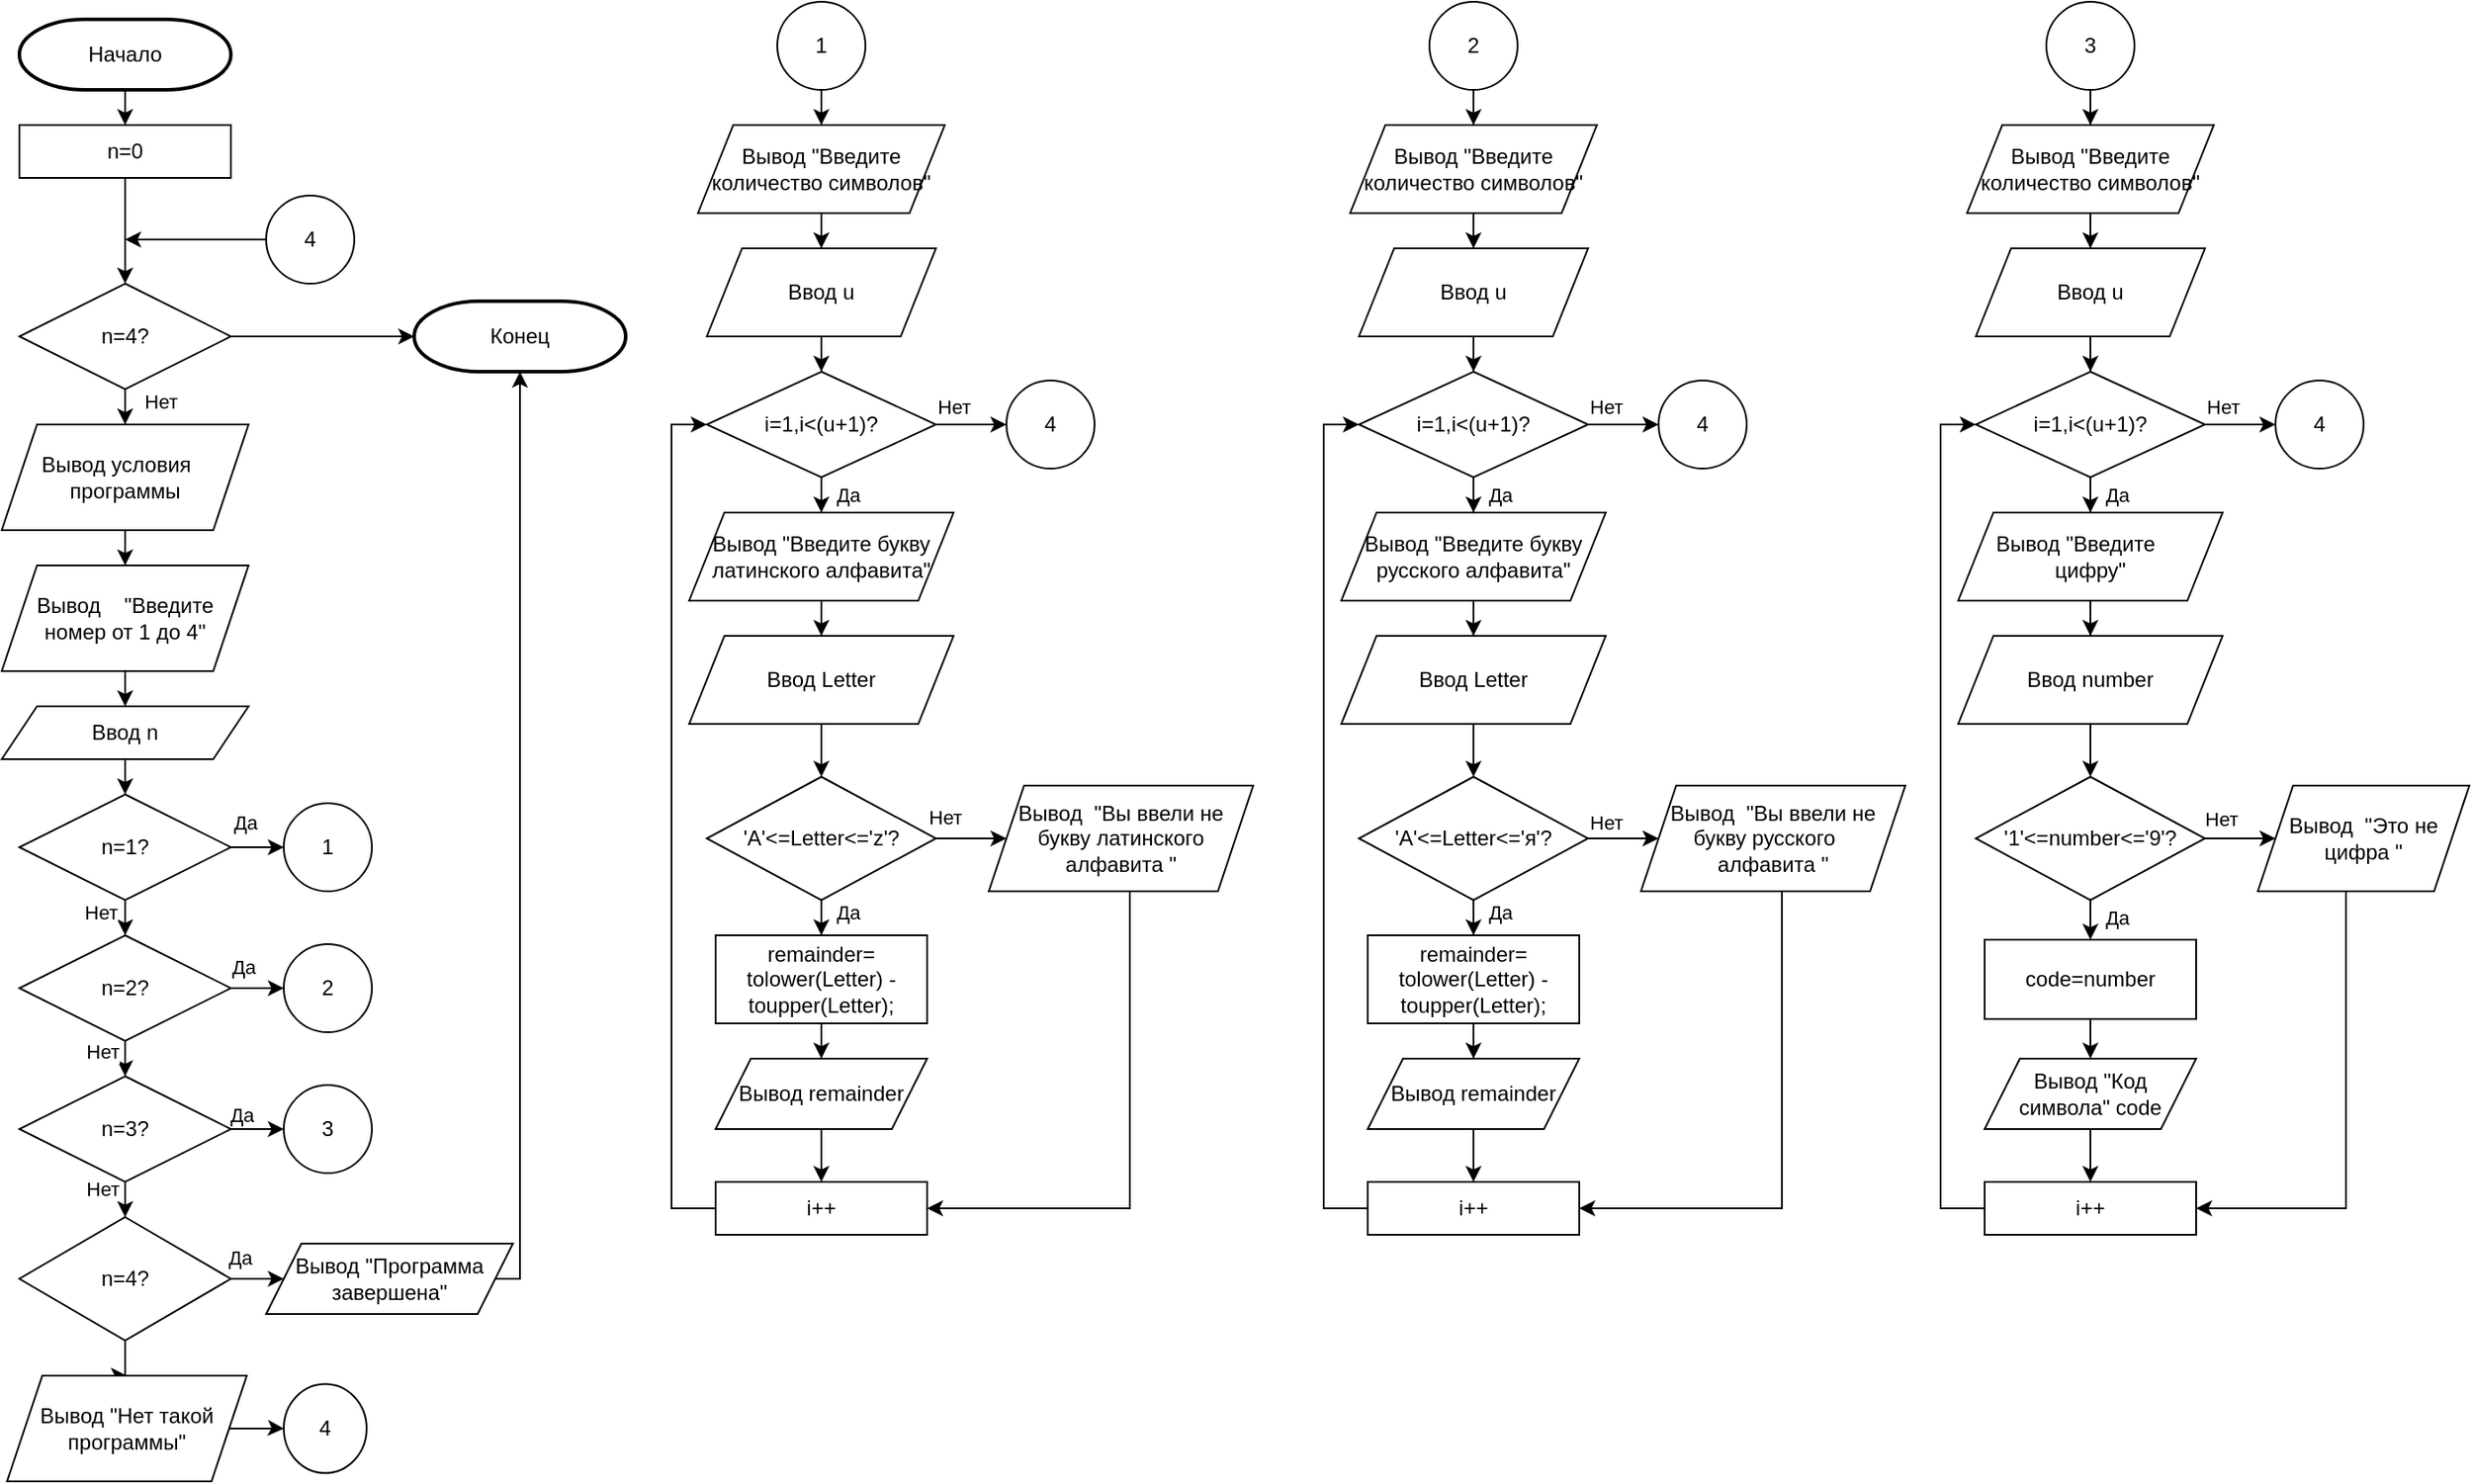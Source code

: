 <mxfile version="22.0.8" type="device">
  <diagram id="C5RBs43oDa-KdzZeNtuy" name="Page-1">
    <mxGraphModel dx="1750" dy="1018" grid="0" gridSize="10" guides="1" tooltips="1" connect="1" arrows="1" fold="1" page="0" pageScale="1" pageWidth="827" pageHeight="1169" math="0" shadow="0">
      <root>
        <mxCell id="WIyWlLk6GJQsqaUBKTNV-0" />
        <mxCell id="WIyWlLk6GJQsqaUBKTNV-1" parent="WIyWlLk6GJQsqaUBKTNV-0" />
        <mxCell id="K_NiGyLxa0nPM3x3cjXr-13" value="" style="edgeStyle=orthogonalEdgeStyle;rounded=0;orthogonalLoop=1;jettySize=auto;html=1;" edge="1" parent="WIyWlLk6GJQsqaUBKTNV-1" source="cb7tX4b1F28cx7kRI4-A-1" target="K_NiGyLxa0nPM3x3cjXr-12">
          <mxGeometry relative="1" as="geometry" />
        </mxCell>
        <mxCell id="cb7tX4b1F28cx7kRI4-A-1" value="Начало" style="strokeWidth=2;html=1;shape=mxgraph.flowchart.terminator;whiteSpace=wrap;" parent="WIyWlLk6GJQsqaUBKTNV-1" vertex="1">
          <mxGeometry x="70" y="30" width="120" height="40" as="geometry" />
        </mxCell>
        <mxCell id="K_NiGyLxa0nPM3x3cjXr-5" value="" style="edgeStyle=orthogonalEdgeStyle;rounded=0;orthogonalLoop=1;jettySize=auto;html=1;" edge="1" parent="WIyWlLk6GJQsqaUBKTNV-1" source="K_NiGyLxa0nPM3x3cjXr-0" target="K_NiGyLxa0nPM3x3cjXr-4">
          <mxGeometry relative="1" as="geometry" />
        </mxCell>
        <mxCell id="K_NiGyLxa0nPM3x3cjXr-0" value="Вывод условия&amp;nbsp; &amp;nbsp; программы" style="shape=parallelogram;perimeter=parallelogramPerimeter;whiteSpace=wrap;html=1;fixedSize=1;" vertex="1" parent="WIyWlLk6GJQsqaUBKTNV-1">
          <mxGeometry x="60" y="260" width="140" height="60" as="geometry" />
        </mxCell>
        <mxCell id="K_NiGyLxa0nPM3x3cjXr-7" value="" style="edgeStyle=orthogonalEdgeStyle;rounded=0;orthogonalLoop=1;jettySize=auto;html=1;" edge="1" parent="WIyWlLk6GJQsqaUBKTNV-1" source="K_NiGyLxa0nPM3x3cjXr-4" target="K_NiGyLxa0nPM3x3cjXr-6">
          <mxGeometry relative="1" as="geometry" />
        </mxCell>
        <mxCell id="K_NiGyLxa0nPM3x3cjXr-4" value="Вывод&amp;nbsp; &amp;nbsp; &quot;Введите номер от 1 до 4&quot;" style="shape=parallelogram;perimeter=parallelogramPerimeter;whiteSpace=wrap;html=1;fixedSize=1;" vertex="1" parent="WIyWlLk6GJQsqaUBKTNV-1">
          <mxGeometry x="60" y="340" width="140" height="60" as="geometry" />
        </mxCell>
        <mxCell id="K_NiGyLxa0nPM3x3cjXr-19" value="" style="edgeStyle=orthogonalEdgeStyle;rounded=0;orthogonalLoop=1;jettySize=auto;html=1;" edge="1" parent="WIyWlLk6GJQsqaUBKTNV-1" source="K_NiGyLxa0nPM3x3cjXr-6" target="K_NiGyLxa0nPM3x3cjXr-18">
          <mxGeometry relative="1" as="geometry" />
        </mxCell>
        <mxCell id="K_NiGyLxa0nPM3x3cjXr-6" value="Ввод n" style="shape=parallelogram;perimeter=parallelogramPerimeter;whiteSpace=wrap;html=1;fixedSize=1;" vertex="1" parent="WIyWlLk6GJQsqaUBKTNV-1">
          <mxGeometry x="60" y="420" width="140" height="30" as="geometry" />
        </mxCell>
        <mxCell id="K_NiGyLxa0nPM3x3cjXr-45" style="edgeStyle=orthogonalEdgeStyle;rounded=0;orthogonalLoop=1;jettySize=auto;html=1;entryX=0.5;entryY=0;entryDx=0;entryDy=0;" edge="1" parent="WIyWlLk6GJQsqaUBKTNV-1" source="K_NiGyLxa0nPM3x3cjXr-12" target="K_NiGyLxa0nPM3x3cjXr-15">
          <mxGeometry relative="1" as="geometry" />
        </mxCell>
        <mxCell id="K_NiGyLxa0nPM3x3cjXr-12" value="n=0" style="rounded=0;whiteSpace=wrap;html=1;" vertex="1" parent="WIyWlLk6GJQsqaUBKTNV-1">
          <mxGeometry x="70" y="90" width="120" height="30" as="geometry" />
        </mxCell>
        <mxCell id="K_NiGyLxa0nPM3x3cjXr-17" style="edgeStyle=orthogonalEdgeStyle;rounded=0;orthogonalLoop=1;jettySize=auto;html=1;entryX=0.5;entryY=0;entryDx=0;entryDy=0;" edge="1" parent="WIyWlLk6GJQsqaUBKTNV-1" source="K_NiGyLxa0nPM3x3cjXr-15" target="K_NiGyLxa0nPM3x3cjXr-0">
          <mxGeometry relative="1" as="geometry" />
        </mxCell>
        <mxCell id="K_NiGyLxa0nPM3x3cjXr-28" value="Нет" style="edgeLabel;html=1;align=center;verticalAlign=middle;resizable=0;points=[];" vertex="1" connectable="0" parent="K_NiGyLxa0nPM3x3cjXr-17">
          <mxGeometry x="0.571" y="1" relative="1" as="geometry">
            <mxPoint x="19" as="offset" />
          </mxGeometry>
        </mxCell>
        <mxCell id="K_NiGyLxa0nPM3x3cjXr-15" value="n=4?" style="rhombus;whiteSpace=wrap;html=1;rounded=0;" vertex="1" parent="WIyWlLk6GJQsqaUBKTNV-1">
          <mxGeometry x="70" y="180" width="120" height="60" as="geometry" />
        </mxCell>
        <mxCell id="K_NiGyLxa0nPM3x3cjXr-21" value="" style="edgeStyle=orthogonalEdgeStyle;rounded=0;orthogonalLoop=1;jettySize=auto;html=1;" edge="1" parent="WIyWlLk6GJQsqaUBKTNV-1" source="K_NiGyLxa0nPM3x3cjXr-18" target="K_NiGyLxa0nPM3x3cjXr-20">
          <mxGeometry relative="1" as="geometry" />
        </mxCell>
        <mxCell id="K_NiGyLxa0nPM3x3cjXr-143" value="Нет" style="edgeLabel;html=1;align=center;verticalAlign=middle;resizable=0;points=[];" vertex="1" connectable="0" parent="K_NiGyLxa0nPM3x3cjXr-21">
          <mxGeometry x="0.548" relative="1" as="geometry">
            <mxPoint x="-14" as="offset" />
          </mxGeometry>
        </mxCell>
        <mxCell id="K_NiGyLxa0nPM3x3cjXr-37" value="" style="edgeStyle=orthogonalEdgeStyle;rounded=0;orthogonalLoop=1;jettySize=auto;html=1;" edge="1" parent="WIyWlLk6GJQsqaUBKTNV-1" source="K_NiGyLxa0nPM3x3cjXr-18" target="K_NiGyLxa0nPM3x3cjXr-36">
          <mxGeometry relative="1" as="geometry" />
        </mxCell>
        <mxCell id="K_NiGyLxa0nPM3x3cjXr-142" value="Да" style="edgeLabel;html=1;align=center;verticalAlign=middle;resizable=0;points=[];" vertex="1" connectable="0" parent="K_NiGyLxa0nPM3x3cjXr-37">
          <mxGeometry x="-0.829" y="4" relative="1" as="geometry">
            <mxPoint x="3" y="-10" as="offset" />
          </mxGeometry>
        </mxCell>
        <mxCell id="K_NiGyLxa0nPM3x3cjXr-18" value="n=1?" style="rhombus;whiteSpace=wrap;html=1;" vertex="1" parent="WIyWlLk6GJQsqaUBKTNV-1">
          <mxGeometry x="70" y="470" width="120" height="60" as="geometry" />
        </mxCell>
        <mxCell id="K_NiGyLxa0nPM3x3cjXr-23" value="" style="edgeStyle=orthogonalEdgeStyle;rounded=0;orthogonalLoop=1;jettySize=auto;html=1;" edge="1" parent="WIyWlLk6GJQsqaUBKTNV-1" source="K_NiGyLxa0nPM3x3cjXr-20" target="K_NiGyLxa0nPM3x3cjXr-22">
          <mxGeometry relative="1" as="geometry" />
        </mxCell>
        <mxCell id="K_NiGyLxa0nPM3x3cjXr-144" value="Нет" style="edgeLabel;html=1;align=center;verticalAlign=middle;resizable=0;points=[];" vertex="1" connectable="0" parent="K_NiGyLxa0nPM3x3cjXr-23">
          <mxGeometry x="0.548" y="-1" relative="1" as="geometry">
            <mxPoint x="-12" y="-1" as="offset" />
          </mxGeometry>
        </mxCell>
        <mxCell id="K_NiGyLxa0nPM3x3cjXr-39" value="" style="edgeStyle=orthogonalEdgeStyle;rounded=0;orthogonalLoop=1;jettySize=auto;html=1;" edge="1" parent="WIyWlLk6GJQsqaUBKTNV-1" source="K_NiGyLxa0nPM3x3cjXr-20" target="K_NiGyLxa0nPM3x3cjXr-38">
          <mxGeometry relative="1" as="geometry" />
        </mxCell>
        <mxCell id="K_NiGyLxa0nPM3x3cjXr-141" value="Да" style="edgeLabel;html=1;align=center;verticalAlign=middle;resizable=0;points=[];" vertex="1" connectable="0" parent="K_NiGyLxa0nPM3x3cjXr-39">
          <mxGeometry x="-0.657" y="4" relative="1" as="geometry">
            <mxPoint x="-2" y="-8" as="offset" />
          </mxGeometry>
        </mxCell>
        <mxCell id="K_NiGyLxa0nPM3x3cjXr-20" value="n=2?" style="rhombus;whiteSpace=wrap;html=1;" vertex="1" parent="WIyWlLk6GJQsqaUBKTNV-1">
          <mxGeometry x="70" y="550" width="120" height="60" as="geometry" />
        </mxCell>
        <mxCell id="K_NiGyLxa0nPM3x3cjXr-25" value="" style="edgeStyle=orthogonalEdgeStyle;rounded=0;orthogonalLoop=1;jettySize=auto;html=1;" edge="1" parent="WIyWlLk6GJQsqaUBKTNV-1" source="K_NiGyLxa0nPM3x3cjXr-22" target="K_NiGyLxa0nPM3x3cjXr-24">
          <mxGeometry relative="1" as="geometry" />
        </mxCell>
        <mxCell id="K_NiGyLxa0nPM3x3cjXr-145" value="Нет" style="edgeLabel;html=1;align=center;verticalAlign=middle;resizable=0;points=[];" vertex="1" connectable="0" parent="K_NiGyLxa0nPM3x3cjXr-25">
          <mxGeometry x="0.5" y="-1" relative="1" as="geometry">
            <mxPoint x="-12" y="-1" as="offset" />
          </mxGeometry>
        </mxCell>
        <mxCell id="K_NiGyLxa0nPM3x3cjXr-41" value="" style="edgeStyle=orthogonalEdgeStyle;rounded=0;orthogonalLoop=1;jettySize=auto;html=1;" edge="1" parent="WIyWlLk6GJQsqaUBKTNV-1" source="K_NiGyLxa0nPM3x3cjXr-22" target="K_NiGyLxa0nPM3x3cjXr-40">
          <mxGeometry relative="1" as="geometry" />
        </mxCell>
        <mxCell id="K_NiGyLxa0nPM3x3cjXr-22" value="n=3?" style="rhombus;whiteSpace=wrap;html=1;" vertex="1" parent="WIyWlLk6GJQsqaUBKTNV-1">
          <mxGeometry x="70" y="630" width="120" height="60" as="geometry" />
        </mxCell>
        <mxCell id="K_NiGyLxa0nPM3x3cjXr-30" value="" style="edgeStyle=orthogonalEdgeStyle;rounded=0;orthogonalLoop=1;jettySize=auto;html=1;entryX=0;entryY=0.5;entryDx=0;entryDy=0;" edge="1" parent="WIyWlLk6GJQsqaUBKTNV-1" source="K_NiGyLxa0nPM3x3cjXr-24" target="K_NiGyLxa0nPM3x3cjXr-31">
          <mxGeometry relative="1" as="geometry">
            <mxPoint x="220" y="745" as="targetPoint" />
          </mxGeometry>
        </mxCell>
        <mxCell id="K_NiGyLxa0nPM3x3cjXr-139" value="Да" style="edgeLabel;html=1;align=center;verticalAlign=middle;resizable=0;points=[];" vertex="1" connectable="0" parent="K_NiGyLxa0nPM3x3cjXr-30">
          <mxGeometry x="0.343" y="2" relative="1" as="geometry">
            <mxPoint x="-2" y="-10" as="offset" />
          </mxGeometry>
        </mxCell>
        <mxCell id="K_NiGyLxa0nPM3x3cjXr-147" value="" style="edgeStyle=orthogonalEdgeStyle;rounded=0;orthogonalLoop=1;jettySize=auto;html=1;" edge="1" parent="WIyWlLk6GJQsqaUBKTNV-1" source="K_NiGyLxa0nPM3x3cjXr-24" target="K_NiGyLxa0nPM3x3cjXr-146">
          <mxGeometry relative="1" as="geometry" />
        </mxCell>
        <mxCell id="K_NiGyLxa0nPM3x3cjXr-24" value="n=4?" style="rhombus;whiteSpace=wrap;html=1;" vertex="1" parent="WIyWlLk6GJQsqaUBKTNV-1">
          <mxGeometry x="70" y="710" width="120" height="70" as="geometry" />
        </mxCell>
        <mxCell id="K_NiGyLxa0nPM3x3cjXr-31" value="Вывод &quot;Программа завершена&quot;" style="shape=parallelogram;perimeter=parallelogramPerimeter;whiteSpace=wrap;html=1;fixedSize=1;" vertex="1" parent="WIyWlLk6GJQsqaUBKTNV-1">
          <mxGeometry x="210" y="725" width="140" height="40" as="geometry" />
        </mxCell>
        <mxCell id="K_NiGyLxa0nPM3x3cjXr-35" style="edgeStyle=orthogonalEdgeStyle;rounded=0;orthogonalLoop=1;jettySize=auto;html=1;" edge="1" parent="WIyWlLk6GJQsqaUBKTNV-1" source="K_NiGyLxa0nPM3x3cjXr-33">
          <mxGeometry relative="1" as="geometry">
            <mxPoint x="130" y="155" as="targetPoint" />
          </mxGeometry>
        </mxCell>
        <mxCell id="K_NiGyLxa0nPM3x3cjXr-33" value="4" style="ellipse;whiteSpace=wrap;html=1;aspect=fixed;" vertex="1" parent="WIyWlLk6GJQsqaUBKTNV-1">
          <mxGeometry x="210" y="130" width="50" height="50" as="geometry" />
        </mxCell>
        <mxCell id="K_NiGyLxa0nPM3x3cjXr-36" value="1" style="ellipse;whiteSpace=wrap;html=1;" vertex="1" parent="WIyWlLk6GJQsqaUBKTNV-1">
          <mxGeometry x="220" y="475" width="50" height="50" as="geometry" />
        </mxCell>
        <mxCell id="K_NiGyLxa0nPM3x3cjXr-38" value="2" style="ellipse;whiteSpace=wrap;html=1;" vertex="1" parent="WIyWlLk6GJQsqaUBKTNV-1">
          <mxGeometry x="220" y="555" width="50" height="50" as="geometry" />
        </mxCell>
        <mxCell id="K_NiGyLxa0nPM3x3cjXr-40" value="3" style="ellipse;whiteSpace=wrap;html=1;" vertex="1" parent="WIyWlLk6GJQsqaUBKTNV-1">
          <mxGeometry x="220" y="635" width="50" height="50" as="geometry" />
        </mxCell>
        <mxCell id="K_NiGyLxa0nPM3x3cjXr-42" value="Конец" style="strokeWidth=2;html=1;shape=mxgraph.flowchart.terminator;whiteSpace=wrap;" vertex="1" parent="WIyWlLk6GJQsqaUBKTNV-1">
          <mxGeometry x="294" y="190" width="120" height="40" as="geometry" />
        </mxCell>
        <mxCell id="K_NiGyLxa0nPM3x3cjXr-43" style="edgeStyle=orthogonalEdgeStyle;rounded=0;orthogonalLoop=1;jettySize=auto;html=1;entryX=0;entryY=0.5;entryDx=0;entryDy=0;entryPerimeter=0;" edge="1" parent="WIyWlLk6GJQsqaUBKTNV-1" source="K_NiGyLxa0nPM3x3cjXr-15" target="K_NiGyLxa0nPM3x3cjXr-42">
          <mxGeometry relative="1" as="geometry" />
        </mxCell>
        <mxCell id="K_NiGyLxa0nPM3x3cjXr-44" style="edgeStyle=orthogonalEdgeStyle;rounded=0;orthogonalLoop=1;jettySize=auto;html=1;entryX=0.5;entryY=1;entryDx=0;entryDy=0;entryPerimeter=0;" edge="1" parent="WIyWlLk6GJQsqaUBKTNV-1" source="K_NiGyLxa0nPM3x3cjXr-31" target="K_NiGyLxa0nPM3x3cjXr-42">
          <mxGeometry relative="1" as="geometry">
            <Array as="points">
              <mxPoint x="354" y="745" />
            </Array>
          </mxGeometry>
        </mxCell>
        <mxCell id="K_NiGyLxa0nPM3x3cjXr-48" style="edgeStyle=orthogonalEdgeStyle;rounded=0;orthogonalLoop=1;jettySize=auto;html=1;" edge="1" parent="WIyWlLk6GJQsqaUBKTNV-1" source="K_NiGyLxa0nPM3x3cjXr-46" target="K_NiGyLxa0nPM3x3cjXr-47">
          <mxGeometry relative="1" as="geometry" />
        </mxCell>
        <mxCell id="K_NiGyLxa0nPM3x3cjXr-46" value="1" style="ellipse;whiteSpace=wrap;html=1;aspect=fixed;" vertex="1" parent="WIyWlLk6GJQsqaUBKTNV-1">
          <mxGeometry x="500" y="20" width="50" height="50" as="geometry" />
        </mxCell>
        <mxCell id="K_NiGyLxa0nPM3x3cjXr-50" value="" style="edgeStyle=orthogonalEdgeStyle;rounded=0;orthogonalLoop=1;jettySize=auto;html=1;" edge="1" parent="WIyWlLk6GJQsqaUBKTNV-1" source="K_NiGyLxa0nPM3x3cjXr-47" target="K_NiGyLxa0nPM3x3cjXr-49">
          <mxGeometry relative="1" as="geometry" />
        </mxCell>
        <mxCell id="K_NiGyLxa0nPM3x3cjXr-47" value="Вывод &quot;Введите количество символов&quot;" style="shape=parallelogram;perimeter=parallelogramPerimeter;whiteSpace=wrap;html=1;fixedSize=1;" vertex="1" parent="WIyWlLk6GJQsqaUBKTNV-1">
          <mxGeometry x="455" y="90" width="140" height="50" as="geometry" />
        </mxCell>
        <mxCell id="K_NiGyLxa0nPM3x3cjXr-52" value="" style="edgeStyle=orthogonalEdgeStyle;rounded=0;orthogonalLoop=1;jettySize=auto;html=1;" edge="1" parent="WIyWlLk6GJQsqaUBKTNV-1" source="K_NiGyLxa0nPM3x3cjXr-49" target="K_NiGyLxa0nPM3x3cjXr-51">
          <mxGeometry relative="1" as="geometry" />
        </mxCell>
        <mxCell id="K_NiGyLxa0nPM3x3cjXr-49" value="Ввод u" style="shape=parallelogram;perimeter=parallelogramPerimeter;whiteSpace=wrap;html=1;fixedSize=1;" vertex="1" parent="WIyWlLk6GJQsqaUBKTNV-1">
          <mxGeometry x="460" y="160" width="130" height="50" as="geometry" />
        </mxCell>
        <mxCell id="K_NiGyLxa0nPM3x3cjXr-54" value="" style="edgeStyle=orthogonalEdgeStyle;rounded=0;orthogonalLoop=1;jettySize=auto;html=1;" edge="1" parent="WIyWlLk6GJQsqaUBKTNV-1" source="K_NiGyLxa0nPM3x3cjXr-51" target="K_NiGyLxa0nPM3x3cjXr-53">
          <mxGeometry relative="1" as="geometry" />
        </mxCell>
        <mxCell id="K_NiGyLxa0nPM3x3cjXr-75" value="Да" style="edgeLabel;html=1;align=center;verticalAlign=middle;resizable=0;points=[];" vertex="1" connectable="0" parent="K_NiGyLxa0nPM3x3cjXr-54">
          <mxGeometry x="0.66" y="1" relative="1" as="geometry">
            <mxPoint x="14" as="offset" />
          </mxGeometry>
        </mxCell>
        <mxCell id="K_NiGyLxa0nPM3x3cjXr-73" value="" style="edgeStyle=orthogonalEdgeStyle;rounded=0;orthogonalLoop=1;jettySize=auto;html=1;" edge="1" parent="WIyWlLk6GJQsqaUBKTNV-1" source="K_NiGyLxa0nPM3x3cjXr-51" target="K_NiGyLxa0nPM3x3cjXr-72">
          <mxGeometry relative="1" as="geometry" />
        </mxCell>
        <mxCell id="K_NiGyLxa0nPM3x3cjXr-74" value="Нет" style="edgeLabel;html=1;align=center;verticalAlign=middle;resizable=0;points=[];" vertex="1" connectable="0" parent="K_NiGyLxa0nPM3x3cjXr-73">
          <mxGeometry x="-0.71" y="1" relative="1" as="geometry">
            <mxPoint x="4" y="-9" as="offset" />
          </mxGeometry>
        </mxCell>
        <mxCell id="K_NiGyLxa0nPM3x3cjXr-51" value="i=1,i&amp;lt;(u+1)?" style="rhombus;whiteSpace=wrap;html=1;" vertex="1" parent="WIyWlLk6GJQsqaUBKTNV-1">
          <mxGeometry x="460" y="230" width="130" height="60" as="geometry" />
        </mxCell>
        <mxCell id="K_NiGyLxa0nPM3x3cjXr-56" value="" style="edgeStyle=orthogonalEdgeStyle;rounded=0;orthogonalLoop=1;jettySize=auto;html=1;" edge="1" parent="WIyWlLk6GJQsqaUBKTNV-1" source="K_NiGyLxa0nPM3x3cjXr-53" target="K_NiGyLxa0nPM3x3cjXr-55">
          <mxGeometry relative="1" as="geometry" />
        </mxCell>
        <mxCell id="K_NiGyLxa0nPM3x3cjXr-53" value="Вывод &quot;Введите букву латинского алфавита&quot;" style="shape=parallelogram;perimeter=parallelogramPerimeter;whiteSpace=wrap;html=1;fixedSize=1;" vertex="1" parent="WIyWlLk6GJQsqaUBKTNV-1">
          <mxGeometry x="450" y="310" width="150" height="50" as="geometry" />
        </mxCell>
        <mxCell id="K_NiGyLxa0nPM3x3cjXr-58" value="" style="edgeStyle=orthogonalEdgeStyle;rounded=0;orthogonalLoop=1;jettySize=auto;html=1;" edge="1" parent="WIyWlLk6GJQsqaUBKTNV-1" source="K_NiGyLxa0nPM3x3cjXr-55" target="K_NiGyLxa0nPM3x3cjXr-57">
          <mxGeometry relative="1" as="geometry" />
        </mxCell>
        <mxCell id="K_NiGyLxa0nPM3x3cjXr-55" value="Ввод Letter" style="shape=parallelogram;perimeter=parallelogramPerimeter;whiteSpace=wrap;html=1;fixedSize=1;" vertex="1" parent="WIyWlLk6GJQsqaUBKTNV-1">
          <mxGeometry x="450" y="380" width="150" height="50" as="geometry" />
        </mxCell>
        <mxCell id="K_NiGyLxa0nPM3x3cjXr-60" value="" style="edgeStyle=orthogonalEdgeStyle;rounded=0;orthogonalLoop=1;jettySize=auto;html=1;" edge="1" parent="WIyWlLk6GJQsqaUBKTNV-1" source="K_NiGyLxa0nPM3x3cjXr-57" target="K_NiGyLxa0nPM3x3cjXr-59">
          <mxGeometry relative="1" as="geometry" />
        </mxCell>
        <mxCell id="K_NiGyLxa0nPM3x3cjXr-61" value="Да" style="edgeLabel;html=1;align=center;verticalAlign=middle;resizable=0;points=[];" vertex="1" connectable="0" parent="K_NiGyLxa0nPM3x3cjXr-60">
          <mxGeometry x="0.544" y="5" relative="1" as="geometry">
            <mxPoint x="10" as="offset" />
          </mxGeometry>
        </mxCell>
        <mxCell id="K_NiGyLxa0nPM3x3cjXr-68" value="" style="edgeStyle=orthogonalEdgeStyle;rounded=0;orthogonalLoop=1;jettySize=auto;html=1;" edge="1" parent="WIyWlLk6GJQsqaUBKTNV-1" source="K_NiGyLxa0nPM3x3cjXr-57" target="K_NiGyLxa0nPM3x3cjXr-67">
          <mxGeometry relative="1" as="geometry" />
        </mxCell>
        <mxCell id="K_NiGyLxa0nPM3x3cjXr-136" value="Нет" style="edgeLabel;html=1;align=center;verticalAlign=middle;resizable=0;points=[];" vertex="1" connectable="0" parent="K_NiGyLxa0nPM3x3cjXr-68">
          <mxGeometry x="-0.8" relative="1" as="geometry">
            <mxPoint x="-1" y="-12" as="offset" />
          </mxGeometry>
        </mxCell>
        <mxCell id="K_NiGyLxa0nPM3x3cjXr-57" value="&#39;A&#39;&amp;lt;=Letter&amp;lt;=&#39;z&#39;?" style="rhombus;whiteSpace=wrap;html=1;" vertex="1" parent="WIyWlLk6GJQsqaUBKTNV-1">
          <mxGeometry x="460" y="460" width="130" height="70" as="geometry" />
        </mxCell>
        <mxCell id="K_NiGyLxa0nPM3x3cjXr-63" value="" style="edgeStyle=orthogonalEdgeStyle;rounded=0;orthogonalLoop=1;jettySize=auto;html=1;" edge="1" parent="WIyWlLk6GJQsqaUBKTNV-1" source="K_NiGyLxa0nPM3x3cjXr-59" target="K_NiGyLxa0nPM3x3cjXr-62">
          <mxGeometry relative="1" as="geometry" />
        </mxCell>
        <mxCell id="K_NiGyLxa0nPM3x3cjXr-59" value="remainder= tolower(Letter) - toupper(Letter);" style="whiteSpace=wrap;html=1;" vertex="1" parent="WIyWlLk6GJQsqaUBKTNV-1">
          <mxGeometry x="465" y="550" width="120" height="50" as="geometry" />
        </mxCell>
        <mxCell id="K_NiGyLxa0nPM3x3cjXr-65" value="" style="edgeStyle=orthogonalEdgeStyle;rounded=0;orthogonalLoop=1;jettySize=auto;html=1;" edge="1" parent="WIyWlLk6GJQsqaUBKTNV-1" source="K_NiGyLxa0nPM3x3cjXr-62" target="K_NiGyLxa0nPM3x3cjXr-64">
          <mxGeometry relative="1" as="geometry" />
        </mxCell>
        <mxCell id="K_NiGyLxa0nPM3x3cjXr-62" value="Вывод remainder" style="shape=parallelogram;perimeter=parallelogramPerimeter;whiteSpace=wrap;html=1;fixedSize=1;" vertex="1" parent="WIyWlLk6GJQsqaUBKTNV-1">
          <mxGeometry x="465" y="620" width="120" height="40" as="geometry" />
        </mxCell>
        <mxCell id="K_NiGyLxa0nPM3x3cjXr-66" style="edgeStyle=orthogonalEdgeStyle;rounded=0;orthogonalLoop=1;jettySize=auto;html=1;entryX=0;entryY=0.5;entryDx=0;entryDy=0;" edge="1" parent="WIyWlLk6GJQsqaUBKTNV-1" source="K_NiGyLxa0nPM3x3cjXr-64" target="K_NiGyLxa0nPM3x3cjXr-51">
          <mxGeometry relative="1" as="geometry">
            <Array as="points">
              <mxPoint x="440" y="705" />
              <mxPoint x="440" y="260" />
            </Array>
          </mxGeometry>
        </mxCell>
        <mxCell id="K_NiGyLxa0nPM3x3cjXr-64" value="i++" style="whiteSpace=wrap;html=1;" vertex="1" parent="WIyWlLk6GJQsqaUBKTNV-1">
          <mxGeometry x="465" y="690" width="120" height="30" as="geometry" />
        </mxCell>
        <mxCell id="K_NiGyLxa0nPM3x3cjXr-71" style="edgeStyle=orthogonalEdgeStyle;rounded=0;orthogonalLoop=1;jettySize=auto;html=1;entryX=1;entryY=0.5;entryDx=0;entryDy=0;" edge="1" parent="WIyWlLk6GJQsqaUBKTNV-1" source="K_NiGyLxa0nPM3x3cjXr-67" target="K_NiGyLxa0nPM3x3cjXr-64">
          <mxGeometry relative="1" as="geometry">
            <Array as="points">
              <mxPoint x="700" y="705" />
            </Array>
          </mxGeometry>
        </mxCell>
        <mxCell id="K_NiGyLxa0nPM3x3cjXr-67" value="Вывод&amp;nbsp; &quot;Вы ввели не букву латинского алфавита &quot;" style="shape=parallelogram;perimeter=parallelogramPerimeter;whiteSpace=wrap;html=1;fixedSize=1;" vertex="1" parent="WIyWlLk6GJQsqaUBKTNV-1">
          <mxGeometry x="620" y="465" width="150" height="60" as="geometry" />
        </mxCell>
        <mxCell id="K_NiGyLxa0nPM3x3cjXr-72" value="4" style="ellipse;whiteSpace=wrap;html=1;" vertex="1" parent="WIyWlLk6GJQsqaUBKTNV-1">
          <mxGeometry x="630" y="235" width="50" height="50" as="geometry" />
        </mxCell>
        <mxCell id="K_NiGyLxa0nPM3x3cjXr-76" style="edgeStyle=orthogonalEdgeStyle;rounded=0;orthogonalLoop=1;jettySize=auto;html=1;" edge="1" parent="WIyWlLk6GJQsqaUBKTNV-1" source="K_NiGyLxa0nPM3x3cjXr-77" target="K_NiGyLxa0nPM3x3cjXr-79">
          <mxGeometry relative="1" as="geometry" />
        </mxCell>
        <mxCell id="K_NiGyLxa0nPM3x3cjXr-77" value="2" style="ellipse;whiteSpace=wrap;html=1;aspect=fixed;" vertex="1" parent="WIyWlLk6GJQsqaUBKTNV-1">
          <mxGeometry x="870" y="20" width="50" height="50" as="geometry" />
        </mxCell>
        <mxCell id="K_NiGyLxa0nPM3x3cjXr-78" value="" style="edgeStyle=orthogonalEdgeStyle;rounded=0;orthogonalLoop=1;jettySize=auto;html=1;" edge="1" parent="WIyWlLk6GJQsqaUBKTNV-1" source="K_NiGyLxa0nPM3x3cjXr-79" target="K_NiGyLxa0nPM3x3cjXr-81">
          <mxGeometry relative="1" as="geometry" />
        </mxCell>
        <mxCell id="K_NiGyLxa0nPM3x3cjXr-79" value="Вывод &quot;Введите количество символов&quot;" style="shape=parallelogram;perimeter=parallelogramPerimeter;whiteSpace=wrap;html=1;fixedSize=1;" vertex="1" parent="WIyWlLk6GJQsqaUBKTNV-1">
          <mxGeometry x="825" y="90" width="140" height="50" as="geometry" />
        </mxCell>
        <mxCell id="K_NiGyLxa0nPM3x3cjXr-80" value="" style="edgeStyle=orthogonalEdgeStyle;rounded=0;orthogonalLoop=1;jettySize=auto;html=1;" edge="1" parent="WIyWlLk6GJQsqaUBKTNV-1" source="K_NiGyLxa0nPM3x3cjXr-81" target="K_NiGyLxa0nPM3x3cjXr-86">
          <mxGeometry relative="1" as="geometry" />
        </mxCell>
        <mxCell id="K_NiGyLxa0nPM3x3cjXr-81" value="Ввод u" style="shape=parallelogram;perimeter=parallelogramPerimeter;whiteSpace=wrap;html=1;fixedSize=1;" vertex="1" parent="WIyWlLk6GJQsqaUBKTNV-1">
          <mxGeometry x="830" y="160" width="130" height="50" as="geometry" />
        </mxCell>
        <mxCell id="K_NiGyLxa0nPM3x3cjXr-82" value="" style="edgeStyle=orthogonalEdgeStyle;rounded=0;orthogonalLoop=1;jettySize=auto;html=1;" edge="1" parent="WIyWlLk6GJQsqaUBKTNV-1" source="K_NiGyLxa0nPM3x3cjXr-86" target="K_NiGyLxa0nPM3x3cjXr-88">
          <mxGeometry relative="1" as="geometry" />
        </mxCell>
        <mxCell id="K_NiGyLxa0nPM3x3cjXr-83" value="Да" style="edgeLabel;html=1;align=center;verticalAlign=middle;resizable=0;points=[];" vertex="1" connectable="0" parent="K_NiGyLxa0nPM3x3cjXr-82">
          <mxGeometry x="0.66" y="1" relative="1" as="geometry">
            <mxPoint x="14" as="offset" />
          </mxGeometry>
        </mxCell>
        <mxCell id="K_NiGyLxa0nPM3x3cjXr-84" value="" style="edgeStyle=orthogonalEdgeStyle;rounded=0;orthogonalLoop=1;jettySize=auto;html=1;" edge="1" parent="WIyWlLk6GJQsqaUBKTNV-1" source="K_NiGyLxa0nPM3x3cjXr-86" target="K_NiGyLxa0nPM3x3cjXr-103">
          <mxGeometry relative="1" as="geometry" />
        </mxCell>
        <mxCell id="K_NiGyLxa0nPM3x3cjXr-85" value="Нет" style="edgeLabel;html=1;align=center;verticalAlign=middle;resizable=0;points=[];" vertex="1" connectable="0" parent="K_NiGyLxa0nPM3x3cjXr-84">
          <mxGeometry x="-0.71" y="1" relative="1" as="geometry">
            <mxPoint x="4" y="-9" as="offset" />
          </mxGeometry>
        </mxCell>
        <mxCell id="K_NiGyLxa0nPM3x3cjXr-86" value="i=1,i&amp;lt;(u+1)?" style="rhombus;whiteSpace=wrap;html=1;" vertex="1" parent="WIyWlLk6GJQsqaUBKTNV-1">
          <mxGeometry x="830" y="230" width="130" height="60" as="geometry" />
        </mxCell>
        <mxCell id="K_NiGyLxa0nPM3x3cjXr-87" value="" style="edgeStyle=orthogonalEdgeStyle;rounded=0;orthogonalLoop=1;jettySize=auto;html=1;" edge="1" parent="WIyWlLk6GJQsqaUBKTNV-1" source="K_NiGyLxa0nPM3x3cjXr-88" target="K_NiGyLxa0nPM3x3cjXr-90">
          <mxGeometry relative="1" as="geometry" />
        </mxCell>
        <mxCell id="K_NiGyLxa0nPM3x3cjXr-88" value="Вывод &quot;Введите букву русского алфавита&quot;" style="shape=parallelogram;perimeter=parallelogramPerimeter;whiteSpace=wrap;html=1;fixedSize=1;" vertex="1" parent="WIyWlLk6GJQsqaUBKTNV-1">
          <mxGeometry x="820" y="310" width="150" height="50" as="geometry" />
        </mxCell>
        <mxCell id="K_NiGyLxa0nPM3x3cjXr-89" value="" style="edgeStyle=orthogonalEdgeStyle;rounded=0;orthogonalLoop=1;jettySize=auto;html=1;" edge="1" parent="WIyWlLk6GJQsqaUBKTNV-1" source="K_NiGyLxa0nPM3x3cjXr-90" target="K_NiGyLxa0nPM3x3cjXr-94">
          <mxGeometry relative="1" as="geometry" />
        </mxCell>
        <mxCell id="K_NiGyLxa0nPM3x3cjXr-90" value="Ввод Letter" style="shape=parallelogram;perimeter=parallelogramPerimeter;whiteSpace=wrap;html=1;fixedSize=1;" vertex="1" parent="WIyWlLk6GJQsqaUBKTNV-1">
          <mxGeometry x="820" y="380" width="150" height="50" as="geometry" />
        </mxCell>
        <mxCell id="K_NiGyLxa0nPM3x3cjXr-91" value="" style="edgeStyle=orthogonalEdgeStyle;rounded=0;orthogonalLoop=1;jettySize=auto;html=1;" edge="1" parent="WIyWlLk6GJQsqaUBKTNV-1" source="K_NiGyLxa0nPM3x3cjXr-94" target="K_NiGyLxa0nPM3x3cjXr-96">
          <mxGeometry relative="1" as="geometry" />
        </mxCell>
        <mxCell id="K_NiGyLxa0nPM3x3cjXr-92" value="Да" style="edgeLabel;html=1;align=center;verticalAlign=middle;resizable=0;points=[];" vertex="1" connectable="0" parent="K_NiGyLxa0nPM3x3cjXr-91">
          <mxGeometry x="0.544" y="5" relative="1" as="geometry">
            <mxPoint x="10" as="offset" />
          </mxGeometry>
        </mxCell>
        <mxCell id="K_NiGyLxa0nPM3x3cjXr-93" value="" style="edgeStyle=orthogonalEdgeStyle;rounded=0;orthogonalLoop=1;jettySize=auto;html=1;" edge="1" parent="WIyWlLk6GJQsqaUBKTNV-1" source="K_NiGyLxa0nPM3x3cjXr-94" target="K_NiGyLxa0nPM3x3cjXr-102">
          <mxGeometry relative="1" as="geometry" />
        </mxCell>
        <mxCell id="K_NiGyLxa0nPM3x3cjXr-137" value="Нет" style="edgeLabel;html=1;align=center;verticalAlign=middle;resizable=0;points=[];" vertex="1" connectable="0" parent="K_NiGyLxa0nPM3x3cjXr-93">
          <mxGeometry x="-0.8" relative="1" as="geometry">
            <mxPoint x="4" y="-9" as="offset" />
          </mxGeometry>
        </mxCell>
        <mxCell id="K_NiGyLxa0nPM3x3cjXr-94" value="&#39;A&#39;&amp;lt;=Letter&amp;lt;=&#39;я&#39;?" style="rhombus;whiteSpace=wrap;html=1;" vertex="1" parent="WIyWlLk6GJQsqaUBKTNV-1">
          <mxGeometry x="830" y="460" width="130" height="70" as="geometry" />
        </mxCell>
        <mxCell id="K_NiGyLxa0nPM3x3cjXr-95" value="" style="edgeStyle=orthogonalEdgeStyle;rounded=0;orthogonalLoop=1;jettySize=auto;html=1;" edge="1" parent="WIyWlLk6GJQsqaUBKTNV-1" source="K_NiGyLxa0nPM3x3cjXr-96" target="K_NiGyLxa0nPM3x3cjXr-98">
          <mxGeometry relative="1" as="geometry" />
        </mxCell>
        <mxCell id="K_NiGyLxa0nPM3x3cjXr-96" value="remainder= tolower(Letter) - toupper(Letter);" style="whiteSpace=wrap;html=1;" vertex="1" parent="WIyWlLk6GJQsqaUBKTNV-1">
          <mxGeometry x="835" y="550" width="120" height="50" as="geometry" />
        </mxCell>
        <mxCell id="K_NiGyLxa0nPM3x3cjXr-97" value="" style="edgeStyle=orthogonalEdgeStyle;rounded=0;orthogonalLoop=1;jettySize=auto;html=1;" edge="1" parent="WIyWlLk6GJQsqaUBKTNV-1" source="K_NiGyLxa0nPM3x3cjXr-98" target="K_NiGyLxa0nPM3x3cjXr-100">
          <mxGeometry relative="1" as="geometry" />
        </mxCell>
        <mxCell id="K_NiGyLxa0nPM3x3cjXr-98" value="Вывод remainder" style="shape=parallelogram;perimeter=parallelogramPerimeter;whiteSpace=wrap;html=1;fixedSize=1;" vertex="1" parent="WIyWlLk6GJQsqaUBKTNV-1">
          <mxGeometry x="835" y="620" width="120" height="40" as="geometry" />
        </mxCell>
        <mxCell id="K_NiGyLxa0nPM3x3cjXr-99" style="edgeStyle=orthogonalEdgeStyle;rounded=0;orthogonalLoop=1;jettySize=auto;html=1;entryX=0;entryY=0.5;entryDx=0;entryDy=0;" edge="1" parent="WIyWlLk6GJQsqaUBKTNV-1" source="K_NiGyLxa0nPM3x3cjXr-100" target="K_NiGyLxa0nPM3x3cjXr-86">
          <mxGeometry relative="1" as="geometry">
            <Array as="points">
              <mxPoint x="810" y="705" />
              <mxPoint x="810" y="260" />
            </Array>
          </mxGeometry>
        </mxCell>
        <mxCell id="K_NiGyLxa0nPM3x3cjXr-100" value="i++" style="whiteSpace=wrap;html=1;" vertex="1" parent="WIyWlLk6GJQsqaUBKTNV-1">
          <mxGeometry x="835" y="690" width="120" height="30" as="geometry" />
        </mxCell>
        <mxCell id="K_NiGyLxa0nPM3x3cjXr-101" style="edgeStyle=orthogonalEdgeStyle;rounded=0;orthogonalLoop=1;jettySize=auto;html=1;entryX=1;entryY=0.5;entryDx=0;entryDy=0;" edge="1" parent="WIyWlLk6GJQsqaUBKTNV-1" source="K_NiGyLxa0nPM3x3cjXr-102" target="K_NiGyLxa0nPM3x3cjXr-100">
          <mxGeometry relative="1" as="geometry">
            <Array as="points">
              <mxPoint x="1070" y="705" />
            </Array>
          </mxGeometry>
        </mxCell>
        <mxCell id="K_NiGyLxa0nPM3x3cjXr-102" value="Вывод&amp;nbsp; &quot;Вы ввели не букву русского&amp;nbsp; &amp;nbsp; алфавита &quot;" style="shape=parallelogram;perimeter=parallelogramPerimeter;whiteSpace=wrap;html=1;fixedSize=1;" vertex="1" parent="WIyWlLk6GJQsqaUBKTNV-1">
          <mxGeometry x="990" y="465" width="150" height="60" as="geometry" />
        </mxCell>
        <mxCell id="K_NiGyLxa0nPM3x3cjXr-103" value="4" style="ellipse;whiteSpace=wrap;html=1;" vertex="1" parent="WIyWlLk6GJQsqaUBKTNV-1">
          <mxGeometry x="1000" y="235" width="50" height="50" as="geometry" />
        </mxCell>
        <mxCell id="K_NiGyLxa0nPM3x3cjXr-104" style="edgeStyle=orthogonalEdgeStyle;rounded=0;orthogonalLoop=1;jettySize=auto;html=1;" edge="1" parent="WIyWlLk6GJQsqaUBKTNV-1" source="K_NiGyLxa0nPM3x3cjXr-105" target="K_NiGyLxa0nPM3x3cjXr-107">
          <mxGeometry relative="1" as="geometry" />
        </mxCell>
        <mxCell id="K_NiGyLxa0nPM3x3cjXr-105" value="3" style="ellipse;whiteSpace=wrap;html=1;aspect=fixed;" vertex="1" parent="WIyWlLk6GJQsqaUBKTNV-1">
          <mxGeometry x="1220" y="20" width="50" height="50" as="geometry" />
        </mxCell>
        <mxCell id="K_NiGyLxa0nPM3x3cjXr-106" value="" style="edgeStyle=orthogonalEdgeStyle;rounded=0;orthogonalLoop=1;jettySize=auto;html=1;" edge="1" parent="WIyWlLk6GJQsqaUBKTNV-1" source="K_NiGyLxa0nPM3x3cjXr-107" target="K_NiGyLxa0nPM3x3cjXr-109">
          <mxGeometry relative="1" as="geometry" />
        </mxCell>
        <mxCell id="K_NiGyLxa0nPM3x3cjXr-107" value="Вывод &quot;Введите количество символов&quot;" style="shape=parallelogram;perimeter=parallelogramPerimeter;whiteSpace=wrap;html=1;fixedSize=1;" vertex="1" parent="WIyWlLk6GJQsqaUBKTNV-1">
          <mxGeometry x="1175" y="90" width="140" height="50" as="geometry" />
        </mxCell>
        <mxCell id="K_NiGyLxa0nPM3x3cjXr-108" value="" style="edgeStyle=orthogonalEdgeStyle;rounded=0;orthogonalLoop=1;jettySize=auto;html=1;" edge="1" parent="WIyWlLk6GJQsqaUBKTNV-1" source="K_NiGyLxa0nPM3x3cjXr-109" target="K_NiGyLxa0nPM3x3cjXr-114">
          <mxGeometry relative="1" as="geometry" />
        </mxCell>
        <mxCell id="K_NiGyLxa0nPM3x3cjXr-109" value="Ввод u" style="shape=parallelogram;perimeter=parallelogramPerimeter;whiteSpace=wrap;html=1;fixedSize=1;" vertex="1" parent="WIyWlLk6GJQsqaUBKTNV-1">
          <mxGeometry x="1180" y="160" width="130" height="50" as="geometry" />
        </mxCell>
        <mxCell id="K_NiGyLxa0nPM3x3cjXr-110" value="" style="edgeStyle=orthogonalEdgeStyle;rounded=0;orthogonalLoop=1;jettySize=auto;html=1;" edge="1" parent="WIyWlLk6GJQsqaUBKTNV-1" source="K_NiGyLxa0nPM3x3cjXr-114" target="K_NiGyLxa0nPM3x3cjXr-116">
          <mxGeometry relative="1" as="geometry" />
        </mxCell>
        <mxCell id="K_NiGyLxa0nPM3x3cjXr-111" value="Да" style="edgeLabel;html=1;align=center;verticalAlign=middle;resizable=0;points=[];" vertex="1" connectable="0" parent="K_NiGyLxa0nPM3x3cjXr-110">
          <mxGeometry x="0.66" y="1" relative="1" as="geometry">
            <mxPoint x="14" as="offset" />
          </mxGeometry>
        </mxCell>
        <mxCell id="K_NiGyLxa0nPM3x3cjXr-112" value="" style="edgeStyle=orthogonalEdgeStyle;rounded=0;orthogonalLoop=1;jettySize=auto;html=1;" edge="1" parent="WIyWlLk6GJQsqaUBKTNV-1" source="K_NiGyLxa0nPM3x3cjXr-114" target="K_NiGyLxa0nPM3x3cjXr-131">
          <mxGeometry relative="1" as="geometry" />
        </mxCell>
        <mxCell id="K_NiGyLxa0nPM3x3cjXr-113" value="Нет" style="edgeLabel;html=1;align=center;verticalAlign=middle;resizable=0;points=[];" vertex="1" connectable="0" parent="K_NiGyLxa0nPM3x3cjXr-112">
          <mxGeometry x="-0.71" y="1" relative="1" as="geometry">
            <mxPoint x="4" y="-9" as="offset" />
          </mxGeometry>
        </mxCell>
        <mxCell id="K_NiGyLxa0nPM3x3cjXr-114" value="i=1,i&amp;lt;(u+1)?" style="rhombus;whiteSpace=wrap;html=1;" vertex="1" parent="WIyWlLk6GJQsqaUBKTNV-1">
          <mxGeometry x="1180" y="230" width="130" height="60" as="geometry" />
        </mxCell>
        <mxCell id="K_NiGyLxa0nPM3x3cjXr-115" value="" style="edgeStyle=orthogonalEdgeStyle;rounded=0;orthogonalLoop=1;jettySize=auto;html=1;" edge="1" parent="WIyWlLk6GJQsqaUBKTNV-1" source="K_NiGyLxa0nPM3x3cjXr-116" target="K_NiGyLxa0nPM3x3cjXr-118">
          <mxGeometry relative="1" as="geometry" />
        </mxCell>
        <mxCell id="K_NiGyLxa0nPM3x3cjXr-116" value="Вывод &quot;Введите&amp;nbsp; &amp;nbsp; &amp;nbsp; цифру&quot;" style="shape=parallelogram;perimeter=parallelogramPerimeter;whiteSpace=wrap;html=1;fixedSize=1;" vertex="1" parent="WIyWlLk6GJQsqaUBKTNV-1">
          <mxGeometry x="1170" y="310" width="150" height="50" as="geometry" />
        </mxCell>
        <mxCell id="K_NiGyLxa0nPM3x3cjXr-117" value="" style="edgeStyle=orthogonalEdgeStyle;rounded=0;orthogonalLoop=1;jettySize=auto;html=1;" edge="1" parent="WIyWlLk6GJQsqaUBKTNV-1" source="K_NiGyLxa0nPM3x3cjXr-118" target="K_NiGyLxa0nPM3x3cjXr-122">
          <mxGeometry relative="1" as="geometry" />
        </mxCell>
        <mxCell id="K_NiGyLxa0nPM3x3cjXr-118" value="Ввод number" style="shape=parallelogram;perimeter=parallelogramPerimeter;whiteSpace=wrap;html=1;fixedSize=1;" vertex="1" parent="WIyWlLk6GJQsqaUBKTNV-1">
          <mxGeometry x="1170" y="380" width="150" height="50" as="geometry" />
        </mxCell>
        <mxCell id="K_NiGyLxa0nPM3x3cjXr-119" value="" style="edgeStyle=orthogonalEdgeStyle;rounded=0;orthogonalLoop=1;jettySize=auto;html=1;entryX=0.5;entryY=0;entryDx=0;entryDy=0;" edge="1" parent="WIyWlLk6GJQsqaUBKTNV-1" source="K_NiGyLxa0nPM3x3cjXr-122" target="K_NiGyLxa0nPM3x3cjXr-133">
          <mxGeometry relative="1" as="geometry">
            <mxPoint x="1245" y="550" as="targetPoint" />
          </mxGeometry>
        </mxCell>
        <mxCell id="K_NiGyLxa0nPM3x3cjXr-120" value="Да" style="edgeLabel;html=1;align=center;verticalAlign=middle;resizable=0;points=[];" vertex="1" connectable="0" parent="K_NiGyLxa0nPM3x3cjXr-119">
          <mxGeometry x="0.544" y="5" relative="1" as="geometry">
            <mxPoint x="10" as="offset" />
          </mxGeometry>
        </mxCell>
        <mxCell id="K_NiGyLxa0nPM3x3cjXr-121" value="" style="edgeStyle=orthogonalEdgeStyle;rounded=0;orthogonalLoop=1;jettySize=auto;html=1;" edge="1" parent="WIyWlLk6GJQsqaUBKTNV-1" source="K_NiGyLxa0nPM3x3cjXr-122" target="K_NiGyLxa0nPM3x3cjXr-130">
          <mxGeometry relative="1" as="geometry" />
        </mxCell>
        <mxCell id="K_NiGyLxa0nPM3x3cjXr-138" value="Нет" style="edgeLabel;html=1;align=center;verticalAlign=middle;resizable=0;points=[];" vertex="1" connectable="0" parent="K_NiGyLxa0nPM3x3cjXr-121">
          <mxGeometry x="-0.758" y="2" relative="1" as="geometry">
            <mxPoint x="1" y="-9" as="offset" />
          </mxGeometry>
        </mxCell>
        <mxCell id="K_NiGyLxa0nPM3x3cjXr-122" value="&#39;1&#39;&amp;lt;=number&amp;lt;=&#39;9&#39;?" style="rhombus;whiteSpace=wrap;html=1;" vertex="1" parent="WIyWlLk6GJQsqaUBKTNV-1">
          <mxGeometry x="1180" y="460" width="130" height="70" as="geometry" />
        </mxCell>
        <mxCell id="K_NiGyLxa0nPM3x3cjXr-125" value="" style="edgeStyle=orthogonalEdgeStyle;rounded=0;orthogonalLoop=1;jettySize=auto;html=1;" edge="1" parent="WIyWlLk6GJQsqaUBKTNV-1" source="K_NiGyLxa0nPM3x3cjXr-126" target="K_NiGyLxa0nPM3x3cjXr-128">
          <mxGeometry relative="1" as="geometry" />
        </mxCell>
        <mxCell id="K_NiGyLxa0nPM3x3cjXr-126" value="Вывод &quot;Код символа&quot; code" style="shape=parallelogram;perimeter=parallelogramPerimeter;whiteSpace=wrap;html=1;fixedSize=1;" vertex="1" parent="WIyWlLk6GJQsqaUBKTNV-1">
          <mxGeometry x="1185" y="620" width="120" height="40" as="geometry" />
        </mxCell>
        <mxCell id="K_NiGyLxa0nPM3x3cjXr-127" style="edgeStyle=orthogonalEdgeStyle;rounded=0;orthogonalLoop=1;jettySize=auto;html=1;entryX=0;entryY=0.5;entryDx=0;entryDy=0;" edge="1" parent="WIyWlLk6GJQsqaUBKTNV-1" source="K_NiGyLxa0nPM3x3cjXr-128" target="K_NiGyLxa0nPM3x3cjXr-114">
          <mxGeometry relative="1" as="geometry">
            <Array as="points">
              <mxPoint x="1160" y="705" />
              <mxPoint x="1160" y="260" />
            </Array>
          </mxGeometry>
        </mxCell>
        <mxCell id="K_NiGyLxa0nPM3x3cjXr-128" value="i++" style="whiteSpace=wrap;html=1;" vertex="1" parent="WIyWlLk6GJQsqaUBKTNV-1">
          <mxGeometry x="1185" y="690" width="120" height="30" as="geometry" />
        </mxCell>
        <mxCell id="K_NiGyLxa0nPM3x3cjXr-135" style="edgeStyle=orthogonalEdgeStyle;rounded=0;orthogonalLoop=1;jettySize=auto;html=1;entryX=1;entryY=0.5;entryDx=0;entryDy=0;" edge="1" parent="WIyWlLk6GJQsqaUBKTNV-1" source="K_NiGyLxa0nPM3x3cjXr-130" target="K_NiGyLxa0nPM3x3cjXr-128">
          <mxGeometry relative="1" as="geometry">
            <Array as="points">
              <mxPoint x="1390" y="705" />
            </Array>
          </mxGeometry>
        </mxCell>
        <mxCell id="K_NiGyLxa0nPM3x3cjXr-130" value="Вывод&amp;nbsp; &quot;Это не цифра &quot;" style="shape=parallelogram;perimeter=parallelogramPerimeter;whiteSpace=wrap;html=1;fixedSize=1;" vertex="1" parent="WIyWlLk6GJQsqaUBKTNV-1">
          <mxGeometry x="1340" y="465" width="120" height="60" as="geometry" />
        </mxCell>
        <mxCell id="K_NiGyLxa0nPM3x3cjXr-131" value="4" style="ellipse;whiteSpace=wrap;html=1;" vertex="1" parent="WIyWlLk6GJQsqaUBKTNV-1">
          <mxGeometry x="1350" y="235" width="50" height="50" as="geometry" />
        </mxCell>
        <mxCell id="K_NiGyLxa0nPM3x3cjXr-134" style="edgeStyle=orthogonalEdgeStyle;rounded=0;orthogonalLoop=1;jettySize=auto;html=1;entryX=0.5;entryY=0;entryDx=0;entryDy=0;" edge="1" parent="WIyWlLk6GJQsqaUBKTNV-1" source="K_NiGyLxa0nPM3x3cjXr-133" target="K_NiGyLxa0nPM3x3cjXr-126">
          <mxGeometry relative="1" as="geometry" />
        </mxCell>
        <mxCell id="K_NiGyLxa0nPM3x3cjXr-133" value="code=number" style="rounded=0;whiteSpace=wrap;html=1;" vertex="1" parent="WIyWlLk6GJQsqaUBKTNV-1">
          <mxGeometry x="1185" y="552.5" width="120" height="45" as="geometry" />
        </mxCell>
        <mxCell id="K_NiGyLxa0nPM3x3cjXr-140" value="Да" style="edgeLabel;html=1;align=center;verticalAlign=middle;resizable=0;points=[];" vertex="1" connectable="0" parent="WIyWlLk6GJQsqaUBKTNV-1">
          <mxGeometry x="197.003" y="731.0" as="geometry">
            <mxPoint x="-1" y="-79" as="offset" />
          </mxGeometry>
        </mxCell>
        <mxCell id="K_NiGyLxa0nPM3x3cjXr-149" value="" style="edgeStyle=orthogonalEdgeStyle;rounded=0;orthogonalLoop=1;jettySize=auto;html=1;" edge="1" parent="WIyWlLk6GJQsqaUBKTNV-1" source="K_NiGyLxa0nPM3x3cjXr-146" target="K_NiGyLxa0nPM3x3cjXr-148">
          <mxGeometry relative="1" as="geometry" />
        </mxCell>
        <mxCell id="K_NiGyLxa0nPM3x3cjXr-146" value="Вывод &quot;Нет такой программы&quot;" style="shape=parallelogram;perimeter=parallelogramPerimeter;whiteSpace=wrap;html=1;fixedSize=1;" vertex="1" parent="WIyWlLk6GJQsqaUBKTNV-1">
          <mxGeometry x="63" y="800" width="136" height="60" as="geometry" />
        </mxCell>
        <mxCell id="K_NiGyLxa0nPM3x3cjXr-148" value="4" style="ellipse;whiteSpace=wrap;html=1;" vertex="1" parent="WIyWlLk6GJQsqaUBKTNV-1">
          <mxGeometry x="220" y="804.75" width="47" height="50.5" as="geometry" />
        </mxCell>
      </root>
    </mxGraphModel>
  </diagram>
</mxfile>
